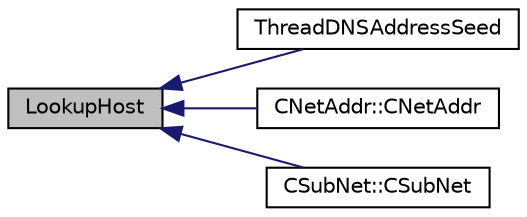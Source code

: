 digraph "LookupHost"
{
  edge [fontname="Helvetica",fontsize="10",labelfontname="Helvetica",labelfontsize="10"];
  node [fontname="Helvetica",fontsize="10",shape=record];
  rankdir="LR";
  Node48 [label="LookupHost",height=0.2,width=0.4,color="black", fillcolor="grey75", style="filled", fontcolor="black"];
  Node48 -> Node49 [dir="back",color="midnightblue",fontsize="10",style="solid",fontname="Helvetica"];
  Node49 [label="ThreadDNSAddressSeed",height=0.2,width=0.4,color="black", fillcolor="white", style="filled",URL="$net_8cpp.html#ab2d8883b5524ec7b80d3b9535e73a3ed"];
  Node48 -> Node50 [dir="back",color="midnightblue",fontsize="10",style="solid",fontname="Helvetica"];
  Node50 [label="CNetAddr::CNetAddr",height=0.2,width=0.4,color="black", fillcolor="white", style="filled",URL="$class_c_net_addr.html#a3549332f92d95ccadf262bdce9f4eacf"];
  Node48 -> Node51 [dir="back",color="midnightblue",fontsize="10",style="solid",fontname="Helvetica"];
  Node51 [label="CSubNet::CSubNet",height=0.2,width=0.4,color="black", fillcolor="white", style="filled",URL="$class_c_sub_net.html#a6e8cd7a5e46e93d3ad62896dcb5a5a78"];
}
